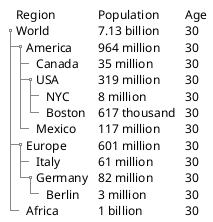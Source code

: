 @startsalt
{
{T
+Region        | Population    | Age
+ World        | 7.13 billion  | 30
++ America     | 964 million   | 30
+++ Canada     | 35 million    | 30
+++ USA        | 319 million   | 30
++++ NYC       | 8 million     | 30
++++ Boston    | 617 thousand  | 30
+++ Mexico     | 117 million   | 30
++ Europe      | 601 million   | 30
+++ Italy      | 61 million    | 30
+++ Germany    | 82 million    | 30
++++ Berlin    | 3 million     | 30
++ Africa      | 1 billion     | 30
}
}
@endsalt
